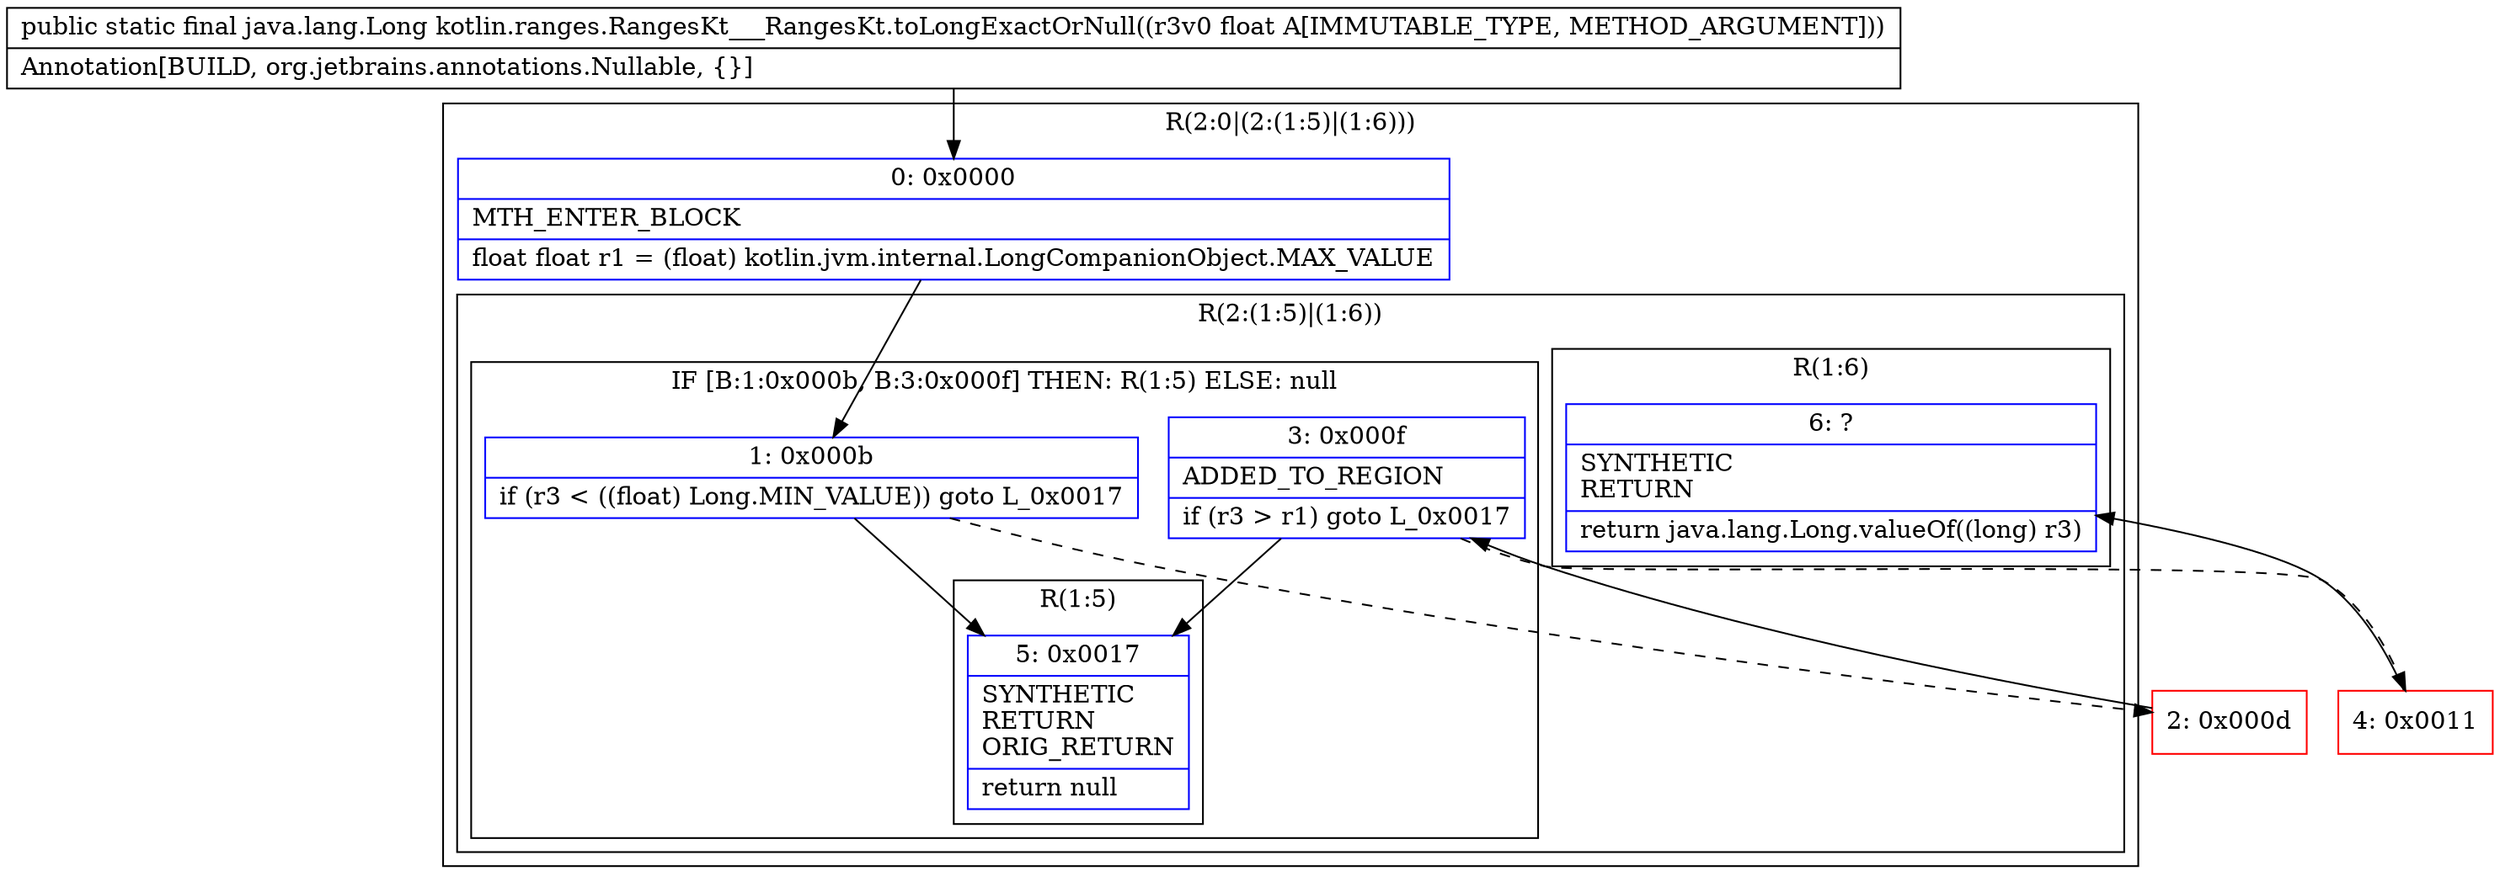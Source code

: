 digraph "CFG forkotlin.ranges.RangesKt___RangesKt.toLongExactOrNull(F)Ljava\/lang\/Long;" {
subgraph cluster_Region_1872152627 {
label = "R(2:0|(2:(1:5)|(1:6)))";
node [shape=record,color=blue];
Node_0 [shape=record,label="{0\:\ 0x0000|MTH_ENTER_BLOCK\l|float float r1 = (float) kotlin.jvm.internal.LongCompanionObject.MAX_VALUE\l}"];
subgraph cluster_Region_1032182277 {
label = "R(2:(1:5)|(1:6))";
node [shape=record,color=blue];
subgraph cluster_IfRegion_794500353 {
label = "IF [B:1:0x000b, B:3:0x000f] THEN: R(1:5) ELSE: null";
node [shape=record,color=blue];
Node_1 [shape=record,label="{1\:\ 0x000b|if (r3 \< ((float) Long.MIN_VALUE)) goto L_0x0017\l}"];
Node_3 [shape=record,label="{3\:\ 0x000f|ADDED_TO_REGION\l|if (r3 \> r1) goto L_0x0017\l}"];
subgraph cluster_Region_1534378104 {
label = "R(1:5)";
node [shape=record,color=blue];
Node_5 [shape=record,label="{5\:\ 0x0017|SYNTHETIC\lRETURN\lORIG_RETURN\l|return null\l}"];
}
}
subgraph cluster_Region_730843145 {
label = "R(1:6)";
node [shape=record,color=blue];
Node_6 [shape=record,label="{6\:\ ?|SYNTHETIC\lRETURN\l|return java.lang.Long.valueOf((long) r3)\l}"];
}
}
}
Node_2 [shape=record,color=red,label="{2\:\ 0x000d}"];
Node_4 [shape=record,color=red,label="{4\:\ 0x0011}"];
MethodNode[shape=record,label="{public static final java.lang.Long kotlin.ranges.RangesKt___RangesKt.toLongExactOrNull((r3v0 float A[IMMUTABLE_TYPE, METHOD_ARGUMENT]))  | Annotation[BUILD, org.jetbrains.annotations.Nullable, \{\}]\l}"];
MethodNode -> Node_0;
Node_0 -> Node_1;
Node_1 -> Node_2[style=dashed];
Node_1 -> Node_5;
Node_3 -> Node_4[style=dashed];
Node_3 -> Node_5;
Node_2 -> Node_3;
Node_4 -> Node_6;
}

